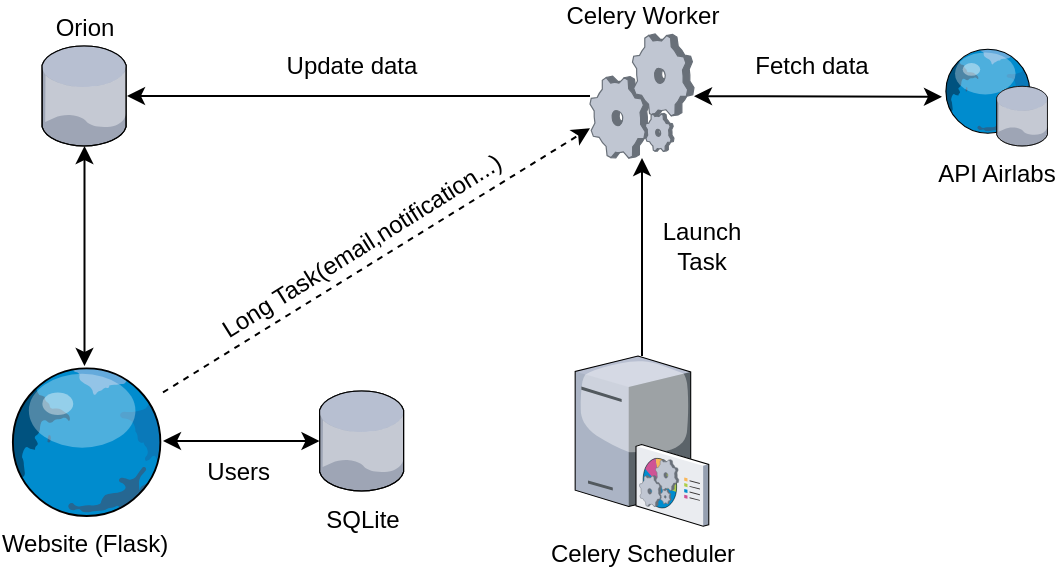 <mxfile version="13.7.3" type="device"><diagram id="jyzvGKcjID5cu0QLKuNn" name="Page-1"><mxGraphModel dx="1038" dy="599" grid="1" gridSize="10" guides="1" tooltips="1" connect="1" arrows="1" fold="1" page="1" pageScale="1" pageWidth="827" pageHeight="1169" math="0" shadow="0"><root><mxCell id="0"/><mxCell id="1" parent="0"/><mxCell id="TMHgPATfQznt_sgRJTJe-1" value="Orion" style="verticalLabelPosition=top;aspect=fixed;html=1;verticalAlign=bottom;strokeColor=none;align=center;outlineConnect=0;shape=mxgraph.citrix.database;labelPosition=center;" vertex="1" parent="1"><mxGeometry x="140" y="220" width="42.5" height="50" as="geometry"/></mxCell><mxCell id="TMHgPATfQznt_sgRJTJe-2" value="Celery Worker" style="verticalLabelPosition=top;aspect=fixed;html=1;verticalAlign=bottom;strokeColor=none;align=center;outlineConnect=0;shape=mxgraph.citrix.process;labelPosition=center;" vertex="1" parent="1"><mxGeometry x="414" y="214" width="52" height="62" as="geometry"/></mxCell><mxCell id="TMHgPATfQznt_sgRJTJe-4" value="Update data" style="text;html=1;strokeColor=none;fillColor=none;align=center;verticalAlign=middle;whiteSpace=wrap;rounded=0;" vertex="1" parent="1"><mxGeometry x="240" y="220" width="110" height="20" as="geometry"/></mxCell><mxCell id="TMHgPATfQznt_sgRJTJe-5" value="Celery Scheduler" style="verticalLabelPosition=bottom;aspect=fixed;html=1;verticalAlign=top;strokeColor=none;align=center;outlineConnect=0;shape=mxgraph.citrix.command_center;" vertex="1" parent="1"><mxGeometry x="406.58" y="375" width="66.85" height="85" as="geometry"/></mxCell><mxCell id="TMHgPATfQznt_sgRJTJe-7" value="Launch Task" style="text;html=1;strokeColor=none;fillColor=none;align=center;verticalAlign=middle;whiteSpace=wrap;rounded=0;" vertex="1" parent="1"><mxGeometry x="450" y="310" width="40" height="20" as="geometry"/></mxCell><mxCell id="TMHgPATfQznt_sgRJTJe-9" value="Website (Flask)" style="verticalLabelPosition=bottom;aspect=fixed;html=1;verticalAlign=top;strokeColor=none;align=center;outlineConnect=0;shape=mxgraph.citrix.globe;" vertex="1" parent="1"><mxGeometry x="122" y="380" width="78.5" height="75" as="geometry"/></mxCell><mxCell id="TMHgPATfQznt_sgRJTJe-11" value="" style="endArrow=classic;startArrow=classic;html=1;" edge="1" parent="1" source="TMHgPATfQznt_sgRJTJe-9" target="TMHgPATfQznt_sgRJTJe-1"><mxGeometry width="50" height="50" relative="1" as="geometry"><mxPoint x="210" y="350" as="sourcePoint"/><mxPoint x="260" y="300" as="targetPoint"/></mxGeometry></mxCell><mxCell id="TMHgPATfQznt_sgRJTJe-14" value="" style="endArrow=classic;html=1;" edge="1" parent="1" source="TMHgPATfQznt_sgRJTJe-2" target="TMHgPATfQznt_sgRJTJe-1"><mxGeometry width="50" height="50" relative="1" as="geometry"><mxPoint x="330" y="290" as="sourcePoint"/><mxPoint x="380" y="240" as="targetPoint"/></mxGeometry></mxCell><mxCell id="TMHgPATfQznt_sgRJTJe-15" value="" style="endArrow=classic;html=1;" edge="1" parent="1" source="TMHgPATfQznt_sgRJTJe-5" target="TMHgPATfQznt_sgRJTJe-2"><mxGeometry width="50" height="50" relative="1" as="geometry"><mxPoint x="380" y="380" as="sourcePoint"/><mxPoint x="430" y="330" as="targetPoint"/></mxGeometry></mxCell><mxCell id="TMHgPATfQznt_sgRJTJe-16" value="" style="endArrow=classic;dashed=1;html=1;endFill=1;" edge="1" parent="1" source="TMHgPATfQznt_sgRJTJe-9" target="TMHgPATfQznt_sgRJTJe-2"><mxGeometry width="50" height="50" relative="1" as="geometry"><mxPoint x="260" y="380" as="sourcePoint"/><mxPoint x="310" y="330" as="targetPoint"/></mxGeometry></mxCell><mxCell id="TMHgPATfQznt_sgRJTJe-17" value="Long Task(email,notification...)" style="text;html=1;strokeColor=none;fillColor=none;align=center;verticalAlign=middle;whiteSpace=wrap;rounded=0;rotation=-32;" vertex="1" parent="1"><mxGeometry x="210" y="310" width="180" height="20" as="geometry"/></mxCell><mxCell id="TMHgPATfQznt_sgRJTJe-18" value="SQLite" style="verticalLabelPosition=bottom;aspect=fixed;html=1;verticalAlign=top;strokeColor=none;align=center;outlineConnect=0;shape=mxgraph.citrix.database;" vertex="1" parent="1"><mxGeometry x="278.75" y="392.5" width="42.5" height="50" as="geometry"/></mxCell><mxCell id="TMHgPATfQznt_sgRJTJe-19" value="" style="endArrow=classic;startArrow=classic;html=1;" edge="1" parent="1" source="TMHgPATfQznt_sgRJTJe-9" target="TMHgPATfQznt_sgRJTJe-18"><mxGeometry width="50" height="50" relative="1" as="geometry"><mxPoint x="230" y="450" as="sourcePoint"/><mxPoint x="280" y="400" as="targetPoint"/></mxGeometry></mxCell><mxCell id="TMHgPATfQznt_sgRJTJe-20" value="Users&amp;nbsp;" style="text;html=1;strokeColor=none;fillColor=none;align=center;verticalAlign=middle;whiteSpace=wrap;rounded=0;" vertex="1" parent="1"><mxGeometry x="220" y="422.5" width="40" height="20" as="geometry"/></mxCell><mxCell id="TMHgPATfQznt_sgRJTJe-22" value="API Airlabs" style="verticalLabelPosition=bottom;aspect=fixed;html=1;verticalAlign=top;strokeColor=none;align=center;outlineConnect=0;shape=mxgraph.citrix.geolocation_database;" vertex="1" parent="1"><mxGeometry x="590" y="221" width="53" height="49" as="geometry"/></mxCell><mxCell id="TMHgPATfQznt_sgRJTJe-24" value="" style="endArrow=classic;startArrow=classic;html=1;" edge="1" parent="1" source="TMHgPATfQznt_sgRJTJe-2" target="TMHgPATfQznt_sgRJTJe-22"><mxGeometry width="50" height="50" relative="1" as="geometry"><mxPoint x="390" y="410" as="sourcePoint"/><mxPoint x="440" y="360" as="targetPoint"/></mxGeometry></mxCell><mxCell id="TMHgPATfQznt_sgRJTJe-26" value="Fetch data" style="text;html=1;strokeColor=none;fillColor=none;align=center;verticalAlign=middle;whiteSpace=wrap;rounded=0;" vertex="1" parent="1"><mxGeometry x="490" y="220" width="70" height="20" as="geometry"/></mxCell></root></mxGraphModel></diagram></mxfile>